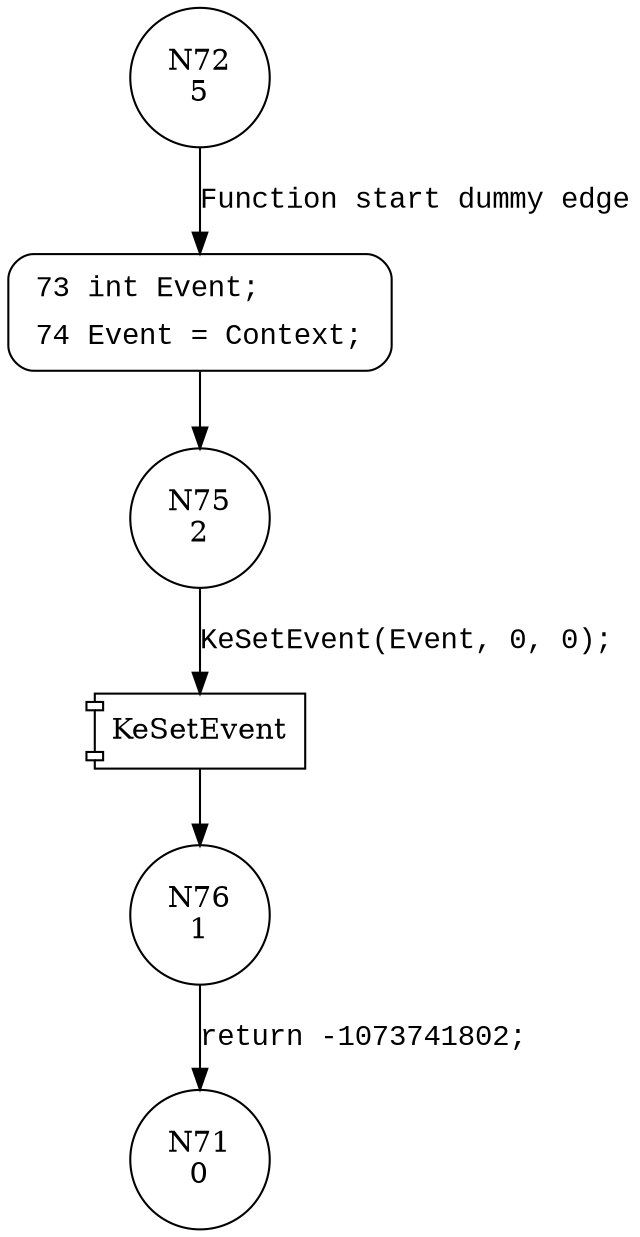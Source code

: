 digraph DiskPerfIrpCompletion {
72 [shape="circle" label="N72\n5"]
73 [shape="circle" label="N73\n4"]
75 [shape="circle" label="N75\n2"]
76 [shape="circle" label="N76\n1"]
71 [shape="circle" label="N71\n0"]
73 [style="filled,bold" penwidth="1" fillcolor="white" fontname="Courier New" shape="Mrecord" label=<<table border="0" cellborder="0" cellpadding="3" bgcolor="white"><tr><td align="right">73</td><td align="left">int Event;</td></tr><tr><td align="right">74</td><td align="left">Event = Context;</td></tr></table>>]
73 -> 75[label=""]
72 -> 73 [label="Function start dummy edge" fontname="Courier New"]
100050 [shape="component" label="KeSetEvent"]
75 -> 100050 [label="KeSetEvent(Event, 0, 0);" fontname="Courier New"]
100050 -> 76 [label="" fontname="Courier New"]
76 -> 71 [label="return -1073741802;" fontname="Courier New"]
}